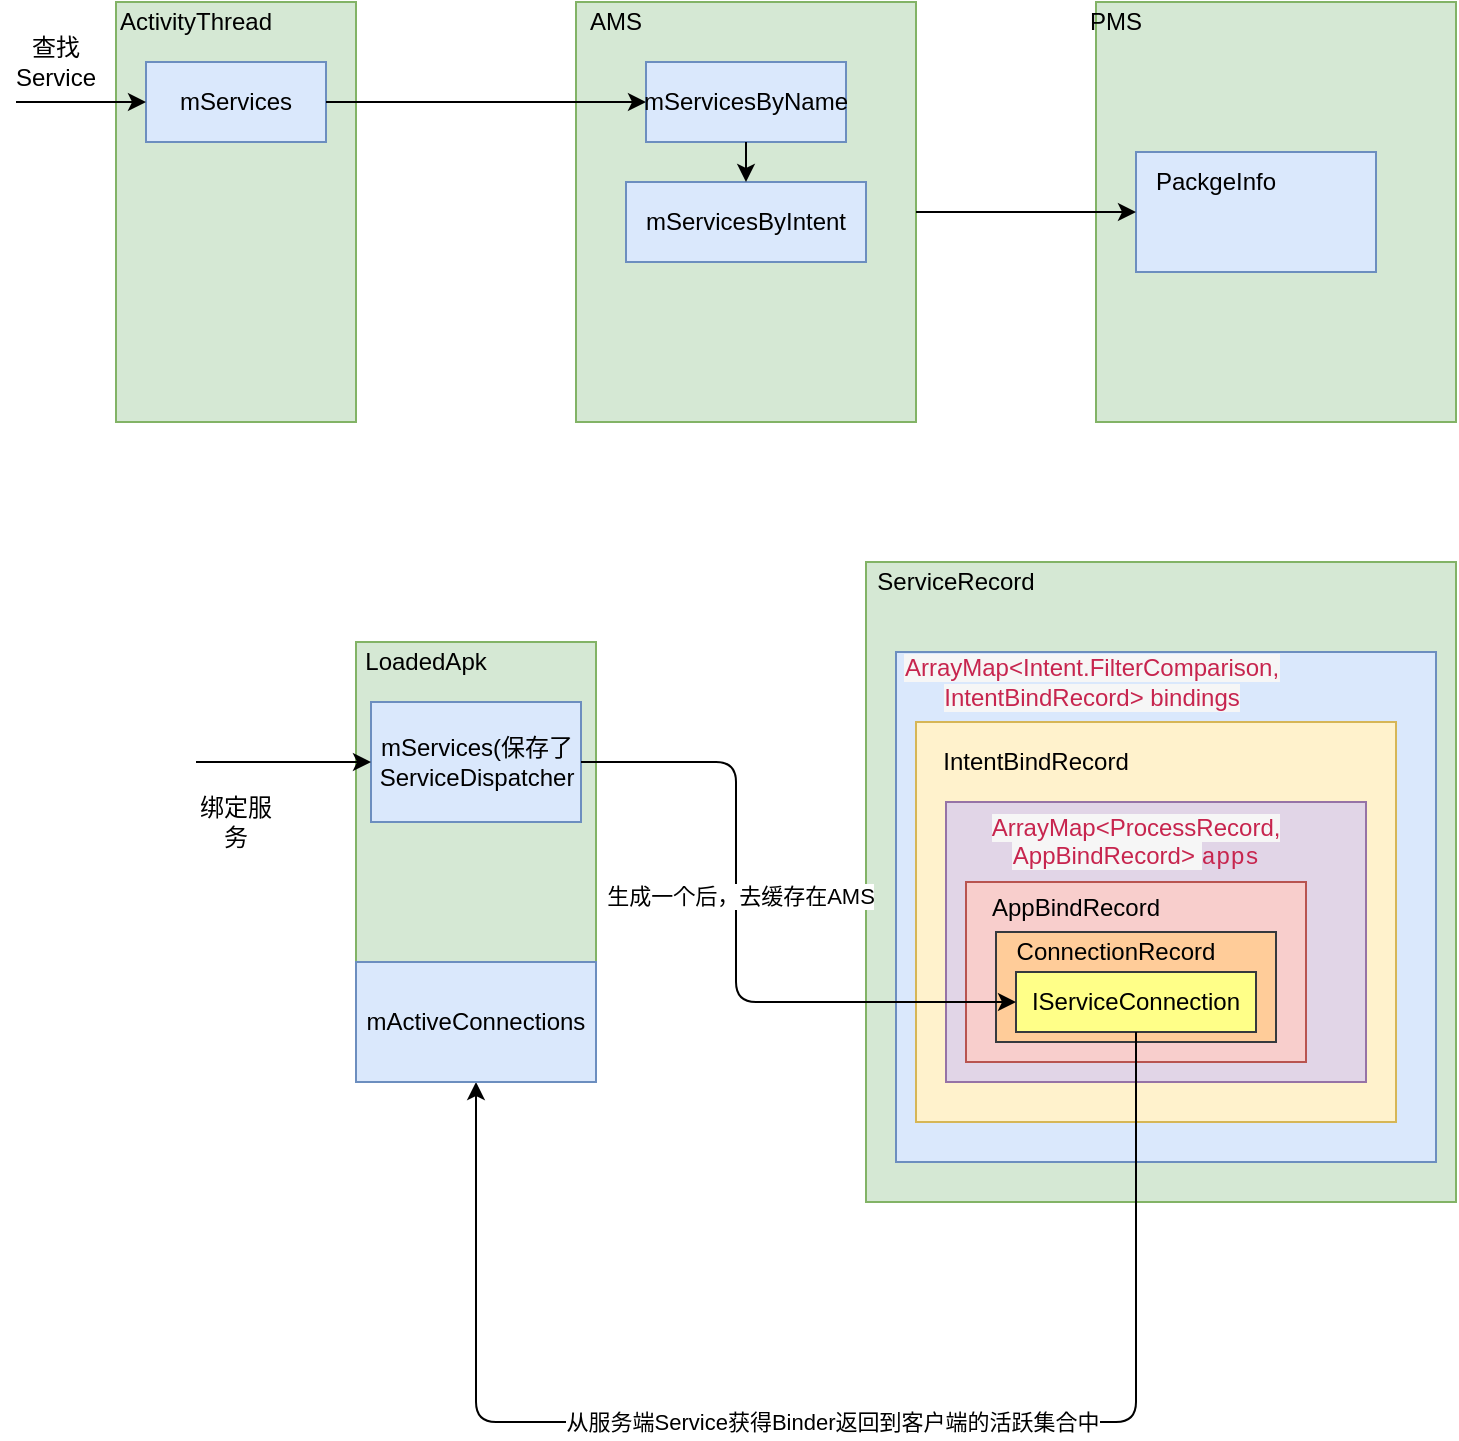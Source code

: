 <mxfile version="13.6.0" type="device"><diagram id="05unwKJ_TxS4v4eXxAze" name="Page-1"><mxGraphModel dx="1768" dy="575" grid="1" gridSize="10" guides="1" tooltips="1" connect="1" arrows="1" fold="1" page="1" pageScale="1" pageWidth="827" pageHeight="1169" math="0" shadow="0"><root><mxCell id="0"/><mxCell id="1" parent="0"/><mxCell id="M9U9bqILkHiSs8ogMv42-1" value="" style="rounded=0;whiteSpace=wrap;html=1;fillColor=#d5e8d4;strokeColor=#82b366;" vertex="1" parent="1"><mxGeometry x="250" y="60" width="170" height="210" as="geometry"/></mxCell><mxCell id="M9U9bqILkHiSs8ogMv42-2" value="AMS" style="text;html=1;strokeColor=none;fillColor=none;align=center;verticalAlign=middle;whiteSpace=wrap;rounded=0;" vertex="1" parent="1"><mxGeometry x="250" y="60" width="40" height="20" as="geometry"/></mxCell><mxCell id="M9U9bqILkHiSs8ogMv42-3" value="" style="rounded=0;whiteSpace=wrap;html=1;fillColor=#d5e8d4;strokeColor=#82b366;" vertex="1" parent="1"><mxGeometry x="510" y="60" width="180" height="210" as="geometry"/></mxCell><mxCell id="M9U9bqILkHiSs8ogMv42-4" value="PMS" style="text;html=1;strokeColor=none;fillColor=none;align=center;verticalAlign=middle;whiteSpace=wrap;rounded=0;" vertex="1" parent="1"><mxGeometry x="500" y="60" width="40" height="20" as="geometry"/></mxCell><mxCell id="M9U9bqILkHiSs8ogMv42-5" value="" style="rounded=0;whiteSpace=wrap;html=1;fillColor=#d5e8d4;strokeColor=#82b366;" vertex="1" parent="1"><mxGeometry x="20" y="60" width="120" height="210" as="geometry"/></mxCell><mxCell id="M9U9bqILkHiSs8ogMv42-6" value="ActivityThread" style="text;html=1;strokeColor=none;fillColor=none;align=center;verticalAlign=middle;whiteSpace=wrap;rounded=0;" vertex="1" parent="1"><mxGeometry x="40" y="60" width="40" height="20" as="geometry"/></mxCell><mxCell id="M9U9bqILkHiSs8ogMv42-7" value="mServices" style="rounded=0;whiteSpace=wrap;html=1;fillColor=#dae8fc;strokeColor=#6c8ebf;" vertex="1" parent="1"><mxGeometry x="35" y="90" width="90" height="40" as="geometry"/></mxCell><mxCell id="M9U9bqILkHiSs8ogMv42-8" value="mServicesByName" style="rounded=0;whiteSpace=wrap;html=1;fillColor=#dae8fc;strokeColor=#6c8ebf;" vertex="1" parent="1"><mxGeometry x="285" y="90" width="100" height="40" as="geometry"/></mxCell><mxCell id="M9U9bqILkHiSs8ogMv42-9" value="mServicesByIntent" style="rounded=0;whiteSpace=wrap;html=1;fillColor=#dae8fc;strokeColor=#6c8ebf;" vertex="1" parent="1"><mxGeometry x="275" y="150" width="120" height="40" as="geometry"/></mxCell><mxCell id="M9U9bqILkHiSs8ogMv42-10" value="" style="rounded=0;whiteSpace=wrap;html=1;fillColor=#dae8fc;strokeColor=#6c8ebf;" vertex="1" parent="1"><mxGeometry x="530" y="135" width="120" height="60" as="geometry"/></mxCell><mxCell id="M9U9bqILkHiSs8ogMv42-11" value="PackgeInfo" style="text;html=1;strokeColor=none;fillColor=none;align=center;verticalAlign=middle;whiteSpace=wrap;rounded=0;" vertex="1" parent="1"><mxGeometry x="550" y="140" width="40" height="20" as="geometry"/></mxCell><mxCell id="M9U9bqILkHiSs8ogMv42-13" value="" style="endArrow=classic;html=1;exitX=1;exitY=0.5;exitDx=0;exitDy=0;entryX=0;entryY=0.5;entryDx=0;entryDy=0;" edge="1" parent="1" source="M9U9bqILkHiSs8ogMv42-7" target="M9U9bqILkHiSs8ogMv42-8"><mxGeometry width="50" height="50" relative="1" as="geometry"><mxPoint x="390" y="320" as="sourcePoint"/><mxPoint x="440" y="270" as="targetPoint"/></mxGeometry></mxCell><mxCell id="M9U9bqILkHiSs8ogMv42-14" value="" style="endArrow=classic;html=1;exitX=0.5;exitY=1;exitDx=0;exitDy=0;entryX=0.5;entryY=0;entryDx=0;entryDy=0;" edge="1" parent="1" source="M9U9bqILkHiSs8ogMv42-8" target="M9U9bqILkHiSs8ogMv42-9"><mxGeometry width="50" height="50" relative="1" as="geometry"><mxPoint x="390" y="320" as="sourcePoint"/><mxPoint x="440" y="270" as="targetPoint"/></mxGeometry></mxCell><mxCell id="M9U9bqILkHiSs8ogMv42-15" value="" style="endArrow=classic;html=1;exitX=1;exitY=0.5;exitDx=0;exitDy=0;entryX=0;entryY=0.5;entryDx=0;entryDy=0;" edge="1" parent="1" source="M9U9bqILkHiSs8ogMv42-1" target="M9U9bqILkHiSs8ogMv42-10"><mxGeometry width="50" height="50" relative="1" as="geometry"><mxPoint x="390" y="320" as="sourcePoint"/><mxPoint x="440" y="270" as="targetPoint"/></mxGeometry></mxCell><mxCell id="M9U9bqILkHiSs8ogMv42-16" value="" style="endArrow=classic;html=1;entryX=0;entryY=0.5;entryDx=0;entryDy=0;" edge="1" parent="1" target="M9U9bqILkHiSs8ogMv42-7"><mxGeometry width="50" height="50" relative="1" as="geometry"><mxPoint x="-30" y="110" as="sourcePoint"/><mxPoint x="440" y="270" as="targetPoint"/></mxGeometry></mxCell><mxCell id="M9U9bqILkHiSs8ogMv42-17" value="查找Service" style="text;html=1;strokeColor=none;fillColor=none;align=center;verticalAlign=middle;whiteSpace=wrap;rounded=0;" vertex="1" parent="1"><mxGeometry x="-30" y="80" width="40" height="20" as="geometry"/></mxCell><mxCell id="M9U9bqILkHiSs8ogMv42-18" value="" style="rounded=0;whiteSpace=wrap;html=1;fillColor=#d5e8d4;strokeColor=#82b366;" vertex="1" parent="1"><mxGeometry x="140" y="380" width="120" height="220" as="geometry"/></mxCell><mxCell id="M9U9bqILkHiSs8ogMv42-19" value="" style="rounded=0;whiteSpace=wrap;html=1;fillColor=#d5e8d4;strokeColor=#82b366;" vertex="1" parent="1"><mxGeometry x="395" y="340" width="295" height="320" as="geometry"/></mxCell><mxCell id="M9U9bqILkHiSs8ogMv42-21" value="ServiceRecord" style="text;html=1;strokeColor=none;fillColor=none;align=center;verticalAlign=middle;whiteSpace=wrap;rounded=0;" vertex="1" parent="1"><mxGeometry x="420" y="340" width="40" height="20" as="geometry"/></mxCell><mxCell id="M9U9bqILkHiSs8ogMv42-22" value="mServices(保存了ServiceDispatcher" style="rounded=0;whiteSpace=wrap;html=1;fillColor=#dae8fc;strokeColor=#6c8ebf;" vertex="1" parent="1"><mxGeometry x="147.5" y="410" width="105" height="60" as="geometry"/></mxCell><mxCell id="M9U9bqILkHiSs8ogMv42-23" value="LoadedApk" style="text;html=1;strokeColor=none;fillColor=none;align=center;verticalAlign=middle;whiteSpace=wrap;rounded=0;" vertex="1" parent="1"><mxGeometry x="155" y="380" width="40" height="20" as="geometry"/></mxCell><mxCell id="M9U9bqILkHiSs8ogMv42-24" value="" style="rounded=0;whiteSpace=wrap;html=1;fillColor=#dae8fc;strokeColor=#6c8ebf;" vertex="1" parent="1"><mxGeometry x="410" y="385" width="270" height="255" as="geometry"/></mxCell><mxCell id="M9U9bqILkHiSs8ogMv42-25" value="&lt;span style=&quot;color: rgb(199 , 37 , 78) ; font-family: , &amp;#34;consolas&amp;#34; , &amp;#34;liberation mono&amp;#34; , &amp;#34;menlo&amp;#34; , &amp;#34;courier&amp;#34; , monospace ; text-align: left ; background-color: rgb(246 , 246 , 246)&quot;&gt;ArrayMap&amp;lt;Intent.FilterComparison, IntentBindRecord&amp;gt; bindings&lt;/span&gt;" style="text;html=1;strokeColor=none;fillColor=none;align=center;verticalAlign=middle;whiteSpace=wrap;rounded=0;" vertex="1" parent="1"><mxGeometry x="487.5" y="390" width="40" height="20" as="geometry"/></mxCell><mxCell id="M9U9bqILkHiSs8ogMv42-28" value="" style="rounded=0;whiteSpace=wrap;html=1;fillColor=#fff2cc;strokeColor=#d6b656;" vertex="1" parent="1"><mxGeometry x="420" y="420" width="240" height="200" as="geometry"/></mxCell><mxCell id="M9U9bqILkHiSs8ogMv42-32" value="IntentBindRecord" style="text;html=1;strokeColor=none;fillColor=none;align=center;verticalAlign=middle;whiteSpace=wrap;rounded=0;" vertex="1" parent="1"><mxGeometry x="460" y="430" width="40" height="20" as="geometry"/></mxCell><mxCell id="M9U9bqILkHiSs8ogMv42-33" value="" style="rounded=0;whiteSpace=wrap;html=1;fillColor=#e1d5e7;strokeColor=#9673a6;" vertex="1" parent="1"><mxGeometry x="435" y="460" width="210" height="140" as="geometry"/></mxCell><mxCell id="M9U9bqILkHiSs8ogMv42-29" value="&lt;span style=&quot;color: rgb(199 , 37 , 78) ; font-family: , &amp;#34;consolas&amp;#34; , &amp;#34;liberation mono&amp;#34; , &amp;#34;menlo&amp;#34; , &amp;#34;courier&amp;#34; , monospace ; text-align: left ; background-color: rgb(246 , 246 , 246)&quot;&gt;ArrayMap&amp;lt;ProcessRecord, AppBindRecord&amp;gt;&amp;nbsp;&lt;/span&gt;&lt;font color=&quot;#c7254e&quot; face=&quot;SFMono-Regular, Consolas, Liberation Mono, Menlo, Courier, monospace&quot;&gt;apps&lt;/font&gt;" style="text;html=1;strokeColor=none;fillColor=none;align=center;verticalAlign=middle;whiteSpace=wrap;rounded=0;" vertex="1" parent="1"><mxGeometry x="510" y="470" width="40" height="20" as="geometry"/></mxCell><mxCell id="M9U9bqILkHiSs8ogMv42-34" value="" style="rounded=0;whiteSpace=wrap;html=1;fillColor=#f8cecc;strokeColor=#b85450;" vertex="1" parent="1"><mxGeometry x="445" y="500" width="170" height="90" as="geometry"/></mxCell><mxCell id="M9U9bqILkHiSs8ogMv42-35" value="AppBindRecord" style="text;html=1;strokeColor=none;fillColor=none;align=center;verticalAlign=middle;whiteSpace=wrap;rounded=0;" vertex="1" parent="1"><mxGeometry x="480" y="502.5" width="40" height="20" as="geometry"/></mxCell><mxCell id="M9U9bqILkHiSs8ogMv42-36" value="" style="rounded=0;whiteSpace=wrap;html=1;fillColor=#ffcc99;strokeColor=#36393d;" vertex="1" parent="1"><mxGeometry x="460" y="525" width="140" height="55" as="geometry"/></mxCell><mxCell id="M9U9bqILkHiSs8ogMv42-37" value="ConnectionRecord" style="text;html=1;strokeColor=none;fillColor=none;align=center;verticalAlign=middle;whiteSpace=wrap;rounded=0;" vertex="1" parent="1"><mxGeometry x="500" y="525" width="40" height="20" as="geometry"/></mxCell><mxCell id="M9U9bqILkHiSs8ogMv42-39" value="IServiceConnection" style="rounded=0;whiteSpace=wrap;html=1;fillColor=#ffff88;strokeColor=#36393d;" vertex="1" parent="1"><mxGeometry x="470" y="545" width="120" height="30" as="geometry"/></mxCell><mxCell id="M9U9bqILkHiSs8ogMv42-41" value="" style="endArrow=classic;html=1;entryX=0;entryY=0.5;entryDx=0;entryDy=0;" edge="1" parent="1" target="M9U9bqILkHiSs8ogMv42-22"><mxGeometry width="50" height="50" relative="1" as="geometry"><mxPoint x="60" y="440" as="sourcePoint"/><mxPoint x="440" y="470" as="targetPoint"/></mxGeometry></mxCell><mxCell id="M9U9bqILkHiSs8ogMv42-42" value="绑定服务" style="text;html=1;strokeColor=none;fillColor=none;align=center;verticalAlign=middle;whiteSpace=wrap;rounded=0;" vertex="1" parent="1"><mxGeometry x="60" y="460" width="40" height="20" as="geometry"/></mxCell><mxCell id="M9U9bqILkHiSs8ogMv42-43" value="" style="endArrow=classic;html=1;exitX=1;exitY=0.5;exitDx=0;exitDy=0;entryX=0;entryY=0.5;entryDx=0;entryDy=0;" edge="1" parent="1" source="M9U9bqILkHiSs8ogMv42-22" target="M9U9bqILkHiSs8ogMv42-39"><mxGeometry width="50" height="50" relative="1" as="geometry"><mxPoint x="390" y="500" as="sourcePoint"/><mxPoint x="440" y="450" as="targetPoint"/><Array as="points"><mxPoint x="330" y="440"/><mxPoint x="330" y="560"/></Array></mxGeometry></mxCell><mxCell id="M9U9bqILkHiSs8ogMv42-44" value="生成一个后，去缓存在AMS" style="edgeLabel;html=1;align=center;verticalAlign=middle;resizable=0;points=[];" vertex="1" connectable="0" parent="M9U9bqILkHiSs8ogMv42-43"><mxGeometry x="-0.147" y="2" relative="1" as="geometry"><mxPoint as="offset"/></mxGeometry></mxCell><mxCell id="M9U9bqILkHiSs8ogMv42-45" value="从服务端Service获得Binder返回到客户端的活跃集合中" style="endArrow=classic;html=1;exitX=0.5;exitY=1;exitDx=0;exitDy=0;entryX=0.5;entryY=1;entryDx=0;entryDy=0;" edge="1" parent="1" source="M9U9bqILkHiSs8ogMv42-39" target="M9U9bqILkHiSs8ogMv42-48"><mxGeometry width="50" height="50" relative="1" as="geometry"><mxPoint x="390" y="500" as="sourcePoint"/><mxPoint x="540" y="764" as="targetPoint"/><Array as="points"><mxPoint x="530" y="770"/><mxPoint x="200" y="770"/></Array></mxGeometry></mxCell><mxCell id="M9U9bqILkHiSs8ogMv42-48" value="mActiveConnections" style="rounded=0;whiteSpace=wrap;html=1;fillColor=#dae8fc;strokeColor=#6c8ebf;" vertex="1" parent="1"><mxGeometry x="140" y="540" width="120" height="60" as="geometry"/></mxCell></root></mxGraphModel></diagram></mxfile>